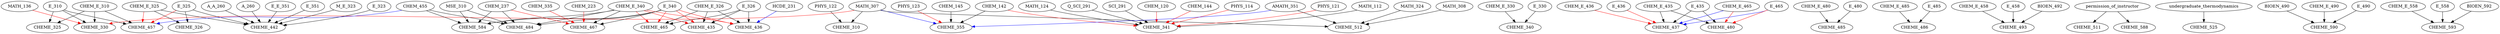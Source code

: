 digraph G {
    edge [color=black];
    PHYS_122 -> CHEME_310;
    MATH_307 -> CHEME_310;
    edge [color=black];
    CHEM_E_310 -> CHEME_325;
    E_310 -> CHEME_325;
    edge [color=black];
    CHEM_E_325 -> CHEME_326;
    E_325 -> CHEME_326;
    edge [color=black];
    CHEM_E_310 -> CHEME_330;
    E_310 -> CHEME_330;
    edge [color=red];
    MATH_136 -> CHEME_330;
    MATH_307 -> CHEME_330;
    edge [color=black];
    CHEM_E_330 -> CHEME_340;
    E_330 -> CHEME_340;
    edge [color=black];
    MATH_112 -> CHEME_341;
    MATH_124 -> CHEME_341;
    Q_SCI_291 -> CHEME_341;
    SCI_291 -> CHEME_341;
    edge [color=red];
    CHEM_120 -> CHEME_341;
    CHEM_142 -> CHEME_341;
    CHEM_144 -> CHEME_341;
    PHYS_114 -> CHEME_341;
    PHYS_121 -> CHEME_341;
    edge [color=black];
    CHEM_142 -> CHEME_355;
    CHEM_145 -> CHEME_355;
    edge [color=red];
    PHYS_123 -> CHEME_355;
    edge [color=blue];
    MATH_307 -> CHEME_355;
    AMATH_351 -> CHEME_355;
    edge [color=black];
    CHEM_E_326 -> CHEME_435;
    E_326 -> CHEME_435;
    edge [color=red];
    CHEM_E_340 -> CHEME_435;
    E_340 -> CHEME_435;
    edge [color=black];
    CHEM_E_326 -> CHEME_436;
    E_326 -> CHEME_436;
    edge [color=red];
    CHEM_E_340 -> CHEME_436;
    E_340 -> CHEME_436;
    edge [color=blue];
    HCDE_231 -> CHEME_436;
    edge [color=black];
    CHEM_E_435 -> CHEME_437;
    E_435 -> CHEME_437;
    edge [color=red];
    CHEM_E_436 -> CHEME_437;
    E_436 -> CHEME_437;
    edge [color=blue];
    CHEM_E_465 -> CHEME_437;
    E_465 -> CHEME_437;
    edge [color=black];
    M_E_323 -> CHEME_442;
    E_323 -> CHEME_442;
    CHEM_E_325 -> CHEME_442;
    E_325 -> CHEME_442;
    A_A_260 -> CHEME_442;
    A_260 -> CHEME_442;
    E_E_351 -> CHEME_442;
    E_351 -> CHEME_442;
    edge [color=black];
    CHEM_E_310 -> CHEME_457;
    E_310 -> CHEME_457;
    edge [color=red];
    CHEM_E_325 -> CHEME_457;
    E_325 -> CHEME_457;
    edge [color=blue];
    CHEM_455 -> CHEME_457;
    edge [color=black];
    CHEM_E_326 -> CHEME_465;
    E_326 -> CHEME_465;
    edge [color=red];
    CHEM_E_340 -> CHEME_465;
    E_340 -> CHEME_465;
    edge [color=black];
    CHEM_E_340 -> CHEME_467;
    E_340 -> CHEME_467;
    edge [color=red];
    CHEM_223 -> CHEME_467;
    CHEM_237 -> CHEME_467;
    CHEM_335 -> CHEME_467;
    edge [color=black];
    CHEM_E_435 -> CHEME_480;
    E_435 -> CHEME_480;
    edge [color=red];
    CHEM_E_465 -> CHEME_480;
    E_465 -> CHEME_480;
    edge [color=black];
    CHEM_237 -> CHEME_484;
    CHEM_455 -> CHEME_484;
    CHEM_E_340 -> CHEME_484;
    E_340 -> CHEME_484;
    MSE_310 -> CHEME_484;
    edge [color=black];
    CHEM_E_480 -> CHEME_485;
    E_480 -> CHEME_485;
    edge [color=black];
    CHEM_E_485 -> CHEME_486;
    E_485 -> CHEME_486;
    edge [color=black];
    CHEM_E_458 -> CHEME_493;
    E_458 -> CHEME_493;
    BIOEN_492 -> CHEME_493;
    edge [color=black];
    permission_of_instructor -> CHEME_511;
    edge [color=black];
    MATH_308 -> CHEME_512;
    MATH_307 -> CHEME_512;
    AMATH_351 -> CHEME_512;
    MATH_324 -> CHEME_512;
    edge [color=black];
    undergraduate_thermodynamics -> CHEME_525;
    edge [color=black];
    CHEM_237 -> CHEME_584;
    CHEM_455 -> CHEME_584;
    CHEM_E_340 -> CHEME_584;
    E_340 -> CHEME_584;
    MSE_310 -> CHEME_584;
    edge [color=black];
    permission_of_instructor -> CHEME_588;
    edge [color=black];
    BIOEN_490 -> CHEME_590;
    CHEM_E_490 -> CHEME_590;
    E_490 -> CHEME_590;
    edge [color=black];
    CHEM_E_558 -> CHEME_593;
    E_558 -> CHEME_593;
    BIOEN_592 -> CHEME_593;
}
